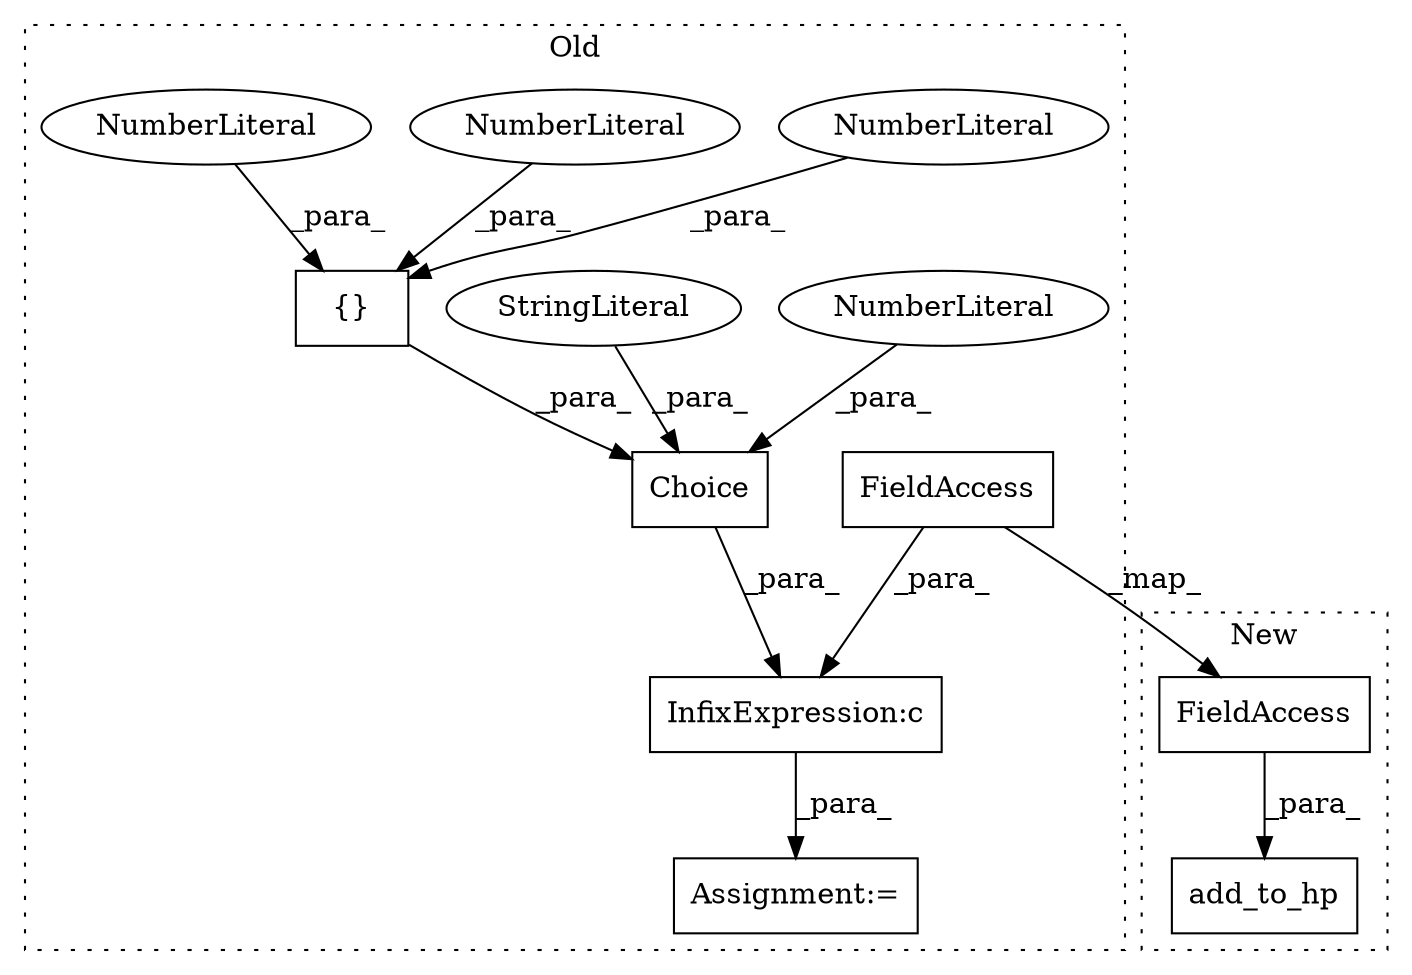 digraph G {
subgraph cluster0 {
1 [label="Choice" a="32" s="7372,7410" l="7,1" shape="box"];
3 [label="{}" a="4" s="7401,7407" l="1,1" shape="box"];
4 [label="NumberLiteral" a="34" s="7406" l="1" shape="ellipse"];
5 [label="NumberLiteral" a="34" s="7409" l="1" shape="ellipse"];
6 [label="NumberLiteral" a="34" s="7404" l="1" shape="ellipse"];
7 [label="StringLiteral" a="45" s="7379" l="12" shape="ellipse"];
8 [label="NumberLiteral" a="34" s="7402" l="1" shape="ellipse"];
9 [label="InfixExpression:c" a="27" s="7365" l="4" shape="box"];
10 [label="FieldAccess" a="22" s="7350" l="15" shape="box"];
12 [label="Assignment:=" a="7" s="7348" l="1" shape="box"];
label = "Old";
style="dotted";
}
subgraph cluster1 {
2 [label="add_to_hp" a="32" s="8238,8266" l="10,1" shape="box"];
11 [label="FieldAccess" a="22" s="8248" l="15" shape="box"];
label = "New";
style="dotted";
}
1 -> 9 [label="_para_"];
3 -> 1 [label="_para_"];
4 -> 3 [label="_para_"];
5 -> 1 [label="_para_"];
6 -> 3 [label="_para_"];
7 -> 1 [label="_para_"];
8 -> 3 [label="_para_"];
9 -> 12 [label="_para_"];
10 -> 11 [label="_map_"];
10 -> 9 [label="_para_"];
11 -> 2 [label="_para_"];
}